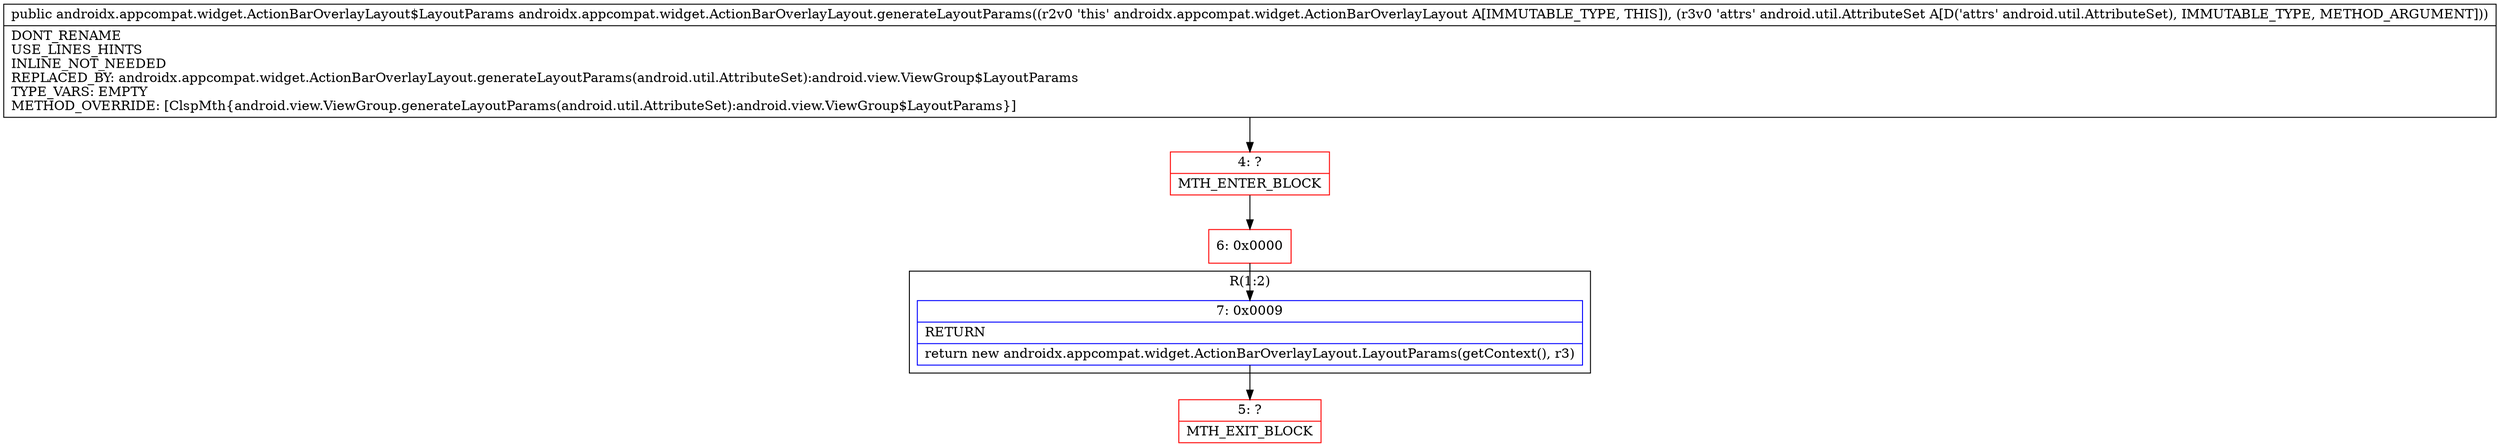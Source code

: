 digraph "CFG forandroidx.appcompat.widget.ActionBarOverlayLayout.generateLayoutParams(Landroid\/util\/AttributeSet;)Landroidx\/appcompat\/widget\/ActionBarOverlayLayout$LayoutParams;" {
subgraph cluster_Region_1826667862 {
label = "R(1:2)";
node [shape=record,color=blue];
Node_7 [shape=record,label="{7\:\ 0x0009|RETURN\l|return new androidx.appcompat.widget.ActionBarOverlayLayout.LayoutParams(getContext(), r3)\l}"];
}
Node_4 [shape=record,color=red,label="{4\:\ ?|MTH_ENTER_BLOCK\l}"];
Node_6 [shape=record,color=red,label="{6\:\ 0x0000}"];
Node_5 [shape=record,color=red,label="{5\:\ ?|MTH_EXIT_BLOCK\l}"];
MethodNode[shape=record,label="{public androidx.appcompat.widget.ActionBarOverlayLayout$LayoutParams androidx.appcompat.widget.ActionBarOverlayLayout.generateLayoutParams((r2v0 'this' androidx.appcompat.widget.ActionBarOverlayLayout A[IMMUTABLE_TYPE, THIS]), (r3v0 'attrs' android.util.AttributeSet A[D('attrs' android.util.AttributeSet), IMMUTABLE_TYPE, METHOD_ARGUMENT]))  | DONT_RENAME\lUSE_LINES_HINTS\lINLINE_NOT_NEEDED\lREPLACED_BY: androidx.appcompat.widget.ActionBarOverlayLayout.generateLayoutParams(android.util.AttributeSet):android.view.ViewGroup$LayoutParams\lTYPE_VARS: EMPTY\lMETHOD_OVERRIDE: [ClspMth\{android.view.ViewGroup.generateLayoutParams(android.util.AttributeSet):android.view.ViewGroup$LayoutParams\}]\l}"];
MethodNode -> Node_4;Node_7 -> Node_5;
Node_4 -> Node_6;
Node_6 -> Node_7;
}

